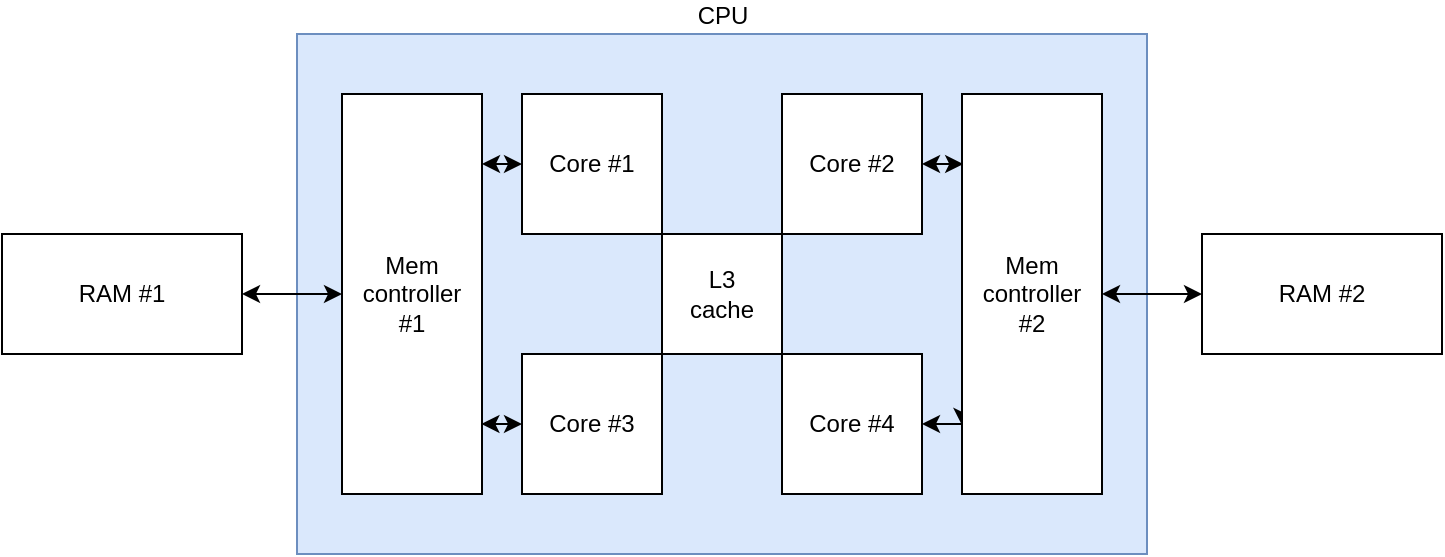 <mxfile version="14.6.9" type="device"><diagram id="wSPjhHStPY-OhwFIZa9A" name="Page-1"><mxGraphModel dx="826" dy="430" grid="1" gridSize="10" guides="1" tooltips="1" connect="1" arrows="1" fold="1" page="1" pageScale="1" pageWidth="2336" pageHeight="1654" math="0" shadow="0"><root><mxCell id="0"/><mxCell id="1" parent="0"/><mxCell id="ZOmDFpwF1D4VMM5fJup0-68" value="CPU" style="rounded=0;whiteSpace=wrap;html=1;fillColor=#dae8fc;strokeColor=#6c8ebf;labelPosition=center;verticalLabelPosition=top;align=center;verticalAlign=bottom;" vertex="1" parent="1"><mxGeometry x="177.5" y="110" width="425" height="260" as="geometry"/></mxCell><mxCell id="ZOmDFpwF1D4VMM5fJup0-73" style="edgeStyle=orthogonalEdgeStyle;rounded=0;orthogonalLoop=1;jettySize=auto;html=1;entryX=0.99;entryY=0.173;entryDx=0;entryDy=0;entryPerimeter=0;startArrow=classic;startFill=1;" edge="1" parent="1" source="ZOmDFpwF1D4VMM5fJup0-58" target="ZOmDFpwF1D4VMM5fJup0-64"><mxGeometry relative="1" as="geometry"/></mxCell><mxCell id="ZOmDFpwF1D4VMM5fJup0-58" value="Core #1" style="whiteSpace=wrap;html=1;aspect=fixed;" vertex="1" parent="1"><mxGeometry x="290" y="140" width="70" height="70" as="geometry"/></mxCell><mxCell id="ZOmDFpwF1D4VMM5fJup0-75" style="edgeStyle=orthogonalEdgeStyle;rounded=0;orthogonalLoop=1;jettySize=auto;html=1;exitX=1;exitY=0.5;exitDx=0;exitDy=0;entryX=0.008;entryY=0.174;entryDx=0;entryDy=0;entryPerimeter=0;startArrow=classic;startFill=1;" edge="1" parent="1" source="ZOmDFpwF1D4VMM5fJup0-59" target="ZOmDFpwF1D4VMM5fJup0-65"><mxGeometry relative="1" as="geometry"/></mxCell><mxCell id="ZOmDFpwF1D4VMM5fJup0-59" value="Core #2" style="whiteSpace=wrap;html=1;aspect=fixed;" vertex="1" parent="1"><mxGeometry x="420" y="140" width="70" height="70" as="geometry"/></mxCell><mxCell id="ZOmDFpwF1D4VMM5fJup0-74" style="edgeStyle=orthogonalEdgeStyle;rounded=0;orthogonalLoop=1;jettySize=auto;html=1;exitX=0;exitY=0.5;exitDx=0;exitDy=0;entryX=0.995;entryY=0.828;entryDx=0;entryDy=0;entryPerimeter=0;startArrow=classic;startFill=1;" edge="1" parent="1" source="ZOmDFpwF1D4VMM5fJup0-60" target="ZOmDFpwF1D4VMM5fJup0-64"><mxGeometry relative="1" as="geometry"/></mxCell><mxCell id="ZOmDFpwF1D4VMM5fJup0-60" value="Core #3" style="whiteSpace=wrap;html=1;aspect=fixed;" vertex="1" parent="1"><mxGeometry x="290" y="270" width="70" height="70" as="geometry"/></mxCell><mxCell id="ZOmDFpwF1D4VMM5fJup0-76" style="edgeStyle=orthogonalEdgeStyle;rounded=0;orthogonalLoop=1;jettySize=auto;html=1;exitX=1;exitY=0.5;exitDx=0;exitDy=0;entryX=0.003;entryY=0.83;entryDx=0;entryDy=0;entryPerimeter=0;startArrow=classic;startFill=1;" edge="1" parent="1" source="ZOmDFpwF1D4VMM5fJup0-61" target="ZOmDFpwF1D4VMM5fJup0-65"><mxGeometry relative="1" as="geometry"/></mxCell><mxCell id="ZOmDFpwF1D4VMM5fJup0-61" value="Core #4" style="whiteSpace=wrap;html=1;aspect=fixed;" vertex="1" parent="1"><mxGeometry x="420" y="270" width="70" height="70" as="geometry"/></mxCell><mxCell id="ZOmDFpwF1D4VMM5fJup0-63" value="&lt;div&gt;L3&lt;/div&gt;&lt;div&gt;cache&lt;br&gt;&lt;/div&gt;" style="whiteSpace=wrap;html=1;aspect=fixed;" vertex="1" parent="1"><mxGeometry x="360" y="210" width="60" height="60" as="geometry"/></mxCell><mxCell id="ZOmDFpwF1D4VMM5fJup0-64" value="&lt;div&gt;Mem&lt;/div&gt;&lt;div&gt;controller&lt;/div&gt;&lt;div&gt;#1&lt;br&gt;&lt;/div&gt;" style="rounded=0;whiteSpace=wrap;html=1;" vertex="1" parent="1"><mxGeometry x="200" y="140" width="70" height="200" as="geometry"/></mxCell><mxCell id="ZOmDFpwF1D4VMM5fJup0-65" value="&lt;div&gt;Mem&lt;/div&gt;&lt;div&gt;controller&lt;/div&gt;&lt;div&gt;#2&lt;/div&gt;" style="rounded=0;whiteSpace=wrap;html=1;" vertex="1" parent="1"><mxGeometry x="510" y="140" width="70" height="200" as="geometry"/></mxCell><mxCell id="ZOmDFpwF1D4VMM5fJup0-69" style="edgeStyle=orthogonalEdgeStyle;rounded=0;orthogonalLoop=1;jettySize=auto;html=1;exitX=1;exitY=0.5;exitDx=0;exitDy=0;startArrow=classic;startFill=1;" edge="1" parent="1" source="ZOmDFpwF1D4VMM5fJup0-66" target="ZOmDFpwF1D4VMM5fJup0-64"><mxGeometry relative="1" as="geometry"/></mxCell><mxCell id="ZOmDFpwF1D4VMM5fJup0-66" value="RAM #1" style="rounded=0;whiteSpace=wrap;html=1;" vertex="1" parent="1"><mxGeometry x="30" y="210" width="120" height="60" as="geometry"/></mxCell><mxCell id="ZOmDFpwF1D4VMM5fJup0-70" style="edgeStyle=orthogonalEdgeStyle;rounded=0;orthogonalLoop=1;jettySize=auto;html=1;exitX=0;exitY=0.5;exitDx=0;exitDy=0;entryX=1;entryY=0.5;entryDx=0;entryDy=0;startArrow=classic;startFill=1;" edge="1" parent="1" source="ZOmDFpwF1D4VMM5fJup0-67" target="ZOmDFpwF1D4VMM5fJup0-65"><mxGeometry relative="1" as="geometry"/></mxCell><mxCell id="ZOmDFpwF1D4VMM5fJup0-67" value="RAM #2" style="rounded=0;whiteSpace=wrap;html=1;" vertex="1" parent="1"><mxGeometry x="630" y="210" width="120" height="60" as="geometry"/></mxCell></root></mxGraphModel></diagram></mxfile>